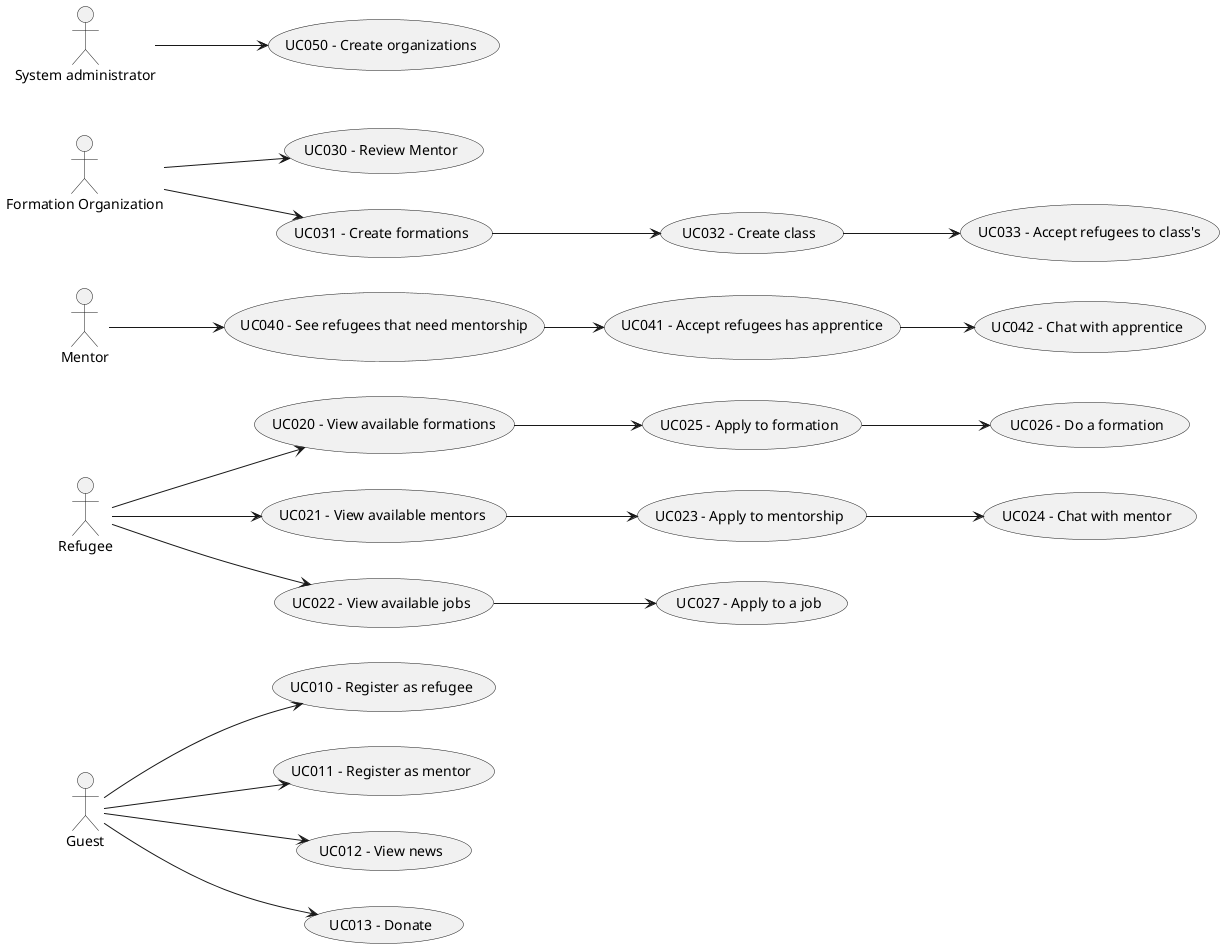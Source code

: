 @startuml

left to right direction

actor "Guest" as Guest
actor "Refugee" as Refugee
actor "Mentor" as Mentor
actor "Formation Organization" as Org
actor "System administrator" as Admin

usecase "UC010 - Register as refugee" as UC010
usecase "UC011 - Register as mentor" as UC011
usecase "UC012 - View news" as UC012
usecase "UC013 - Donate" as UC013


usecase "UC020 - View available formations" as UC020
usecase "UC021 - View available mentors" as UC021
usecase "UC022 - View available jobs" as UC022
usecase "UC023 - Apply to mentorship" as UC023
usecase "UC024 - Chat with mentor" as UC024
usecase "UC025 - Apply to formation" as UC025
usecase "UC026 - Do a formation" as UC026
usecase "UC027 - Apply to a job" as UC027


usecase "UC030 - Review Mentor" as UC030
usecase "UC031 - Create formations" as UC031
usecase "UC032 - Create class" as UC032
usecase "UC033 - Accept refugees to class's" as UC033

usecase "UC040 - See refugees that need mentorship" as UC040
usecase "UC041 - Accept refugees has apprentice" as UC041
usecase "UC042 - Chat with apprentice" as UC042

usecase "UC050 - Create organizations" as UC050


Guest --> UC010
Guest --> UC011
Guest --> UC012
Guest --> UC013

Refugee --> UC020
Refugee --> UC021
Refugee --> UC022

Org --> UC030
Org --> UC031

Mentor --> UC040

Admin --> UC050


UC021 --> UC023
UC023 --> UC024
UC020 --> UC025
UC025 --> UC026
UC040 --> UC041
UC041 --> UC042
UC022 --> UC027
UC031 --> UC032
UC032 --> UC033




@enduml
